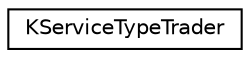 digraph "Graphical Class Hierarchy"
{
  edge [fontname="Helvetica",fontsize="10",labelfontname="Helvetica",labelfontsize="10"];
  node [fontname="Helvetica",fontsize="10",shape=record];
  rankdir="LR";
  Node0 [label="KServiceTypeTrader",height=0.2,width=0.4,color="black", fillcolor="white", style="filled",URL="$classKServiceTypeTrader.html",tooltip="KDE&#39;s trader interface (similar to the CORBA Trader), which provides a way to query the KDE infrastru..."];
}
